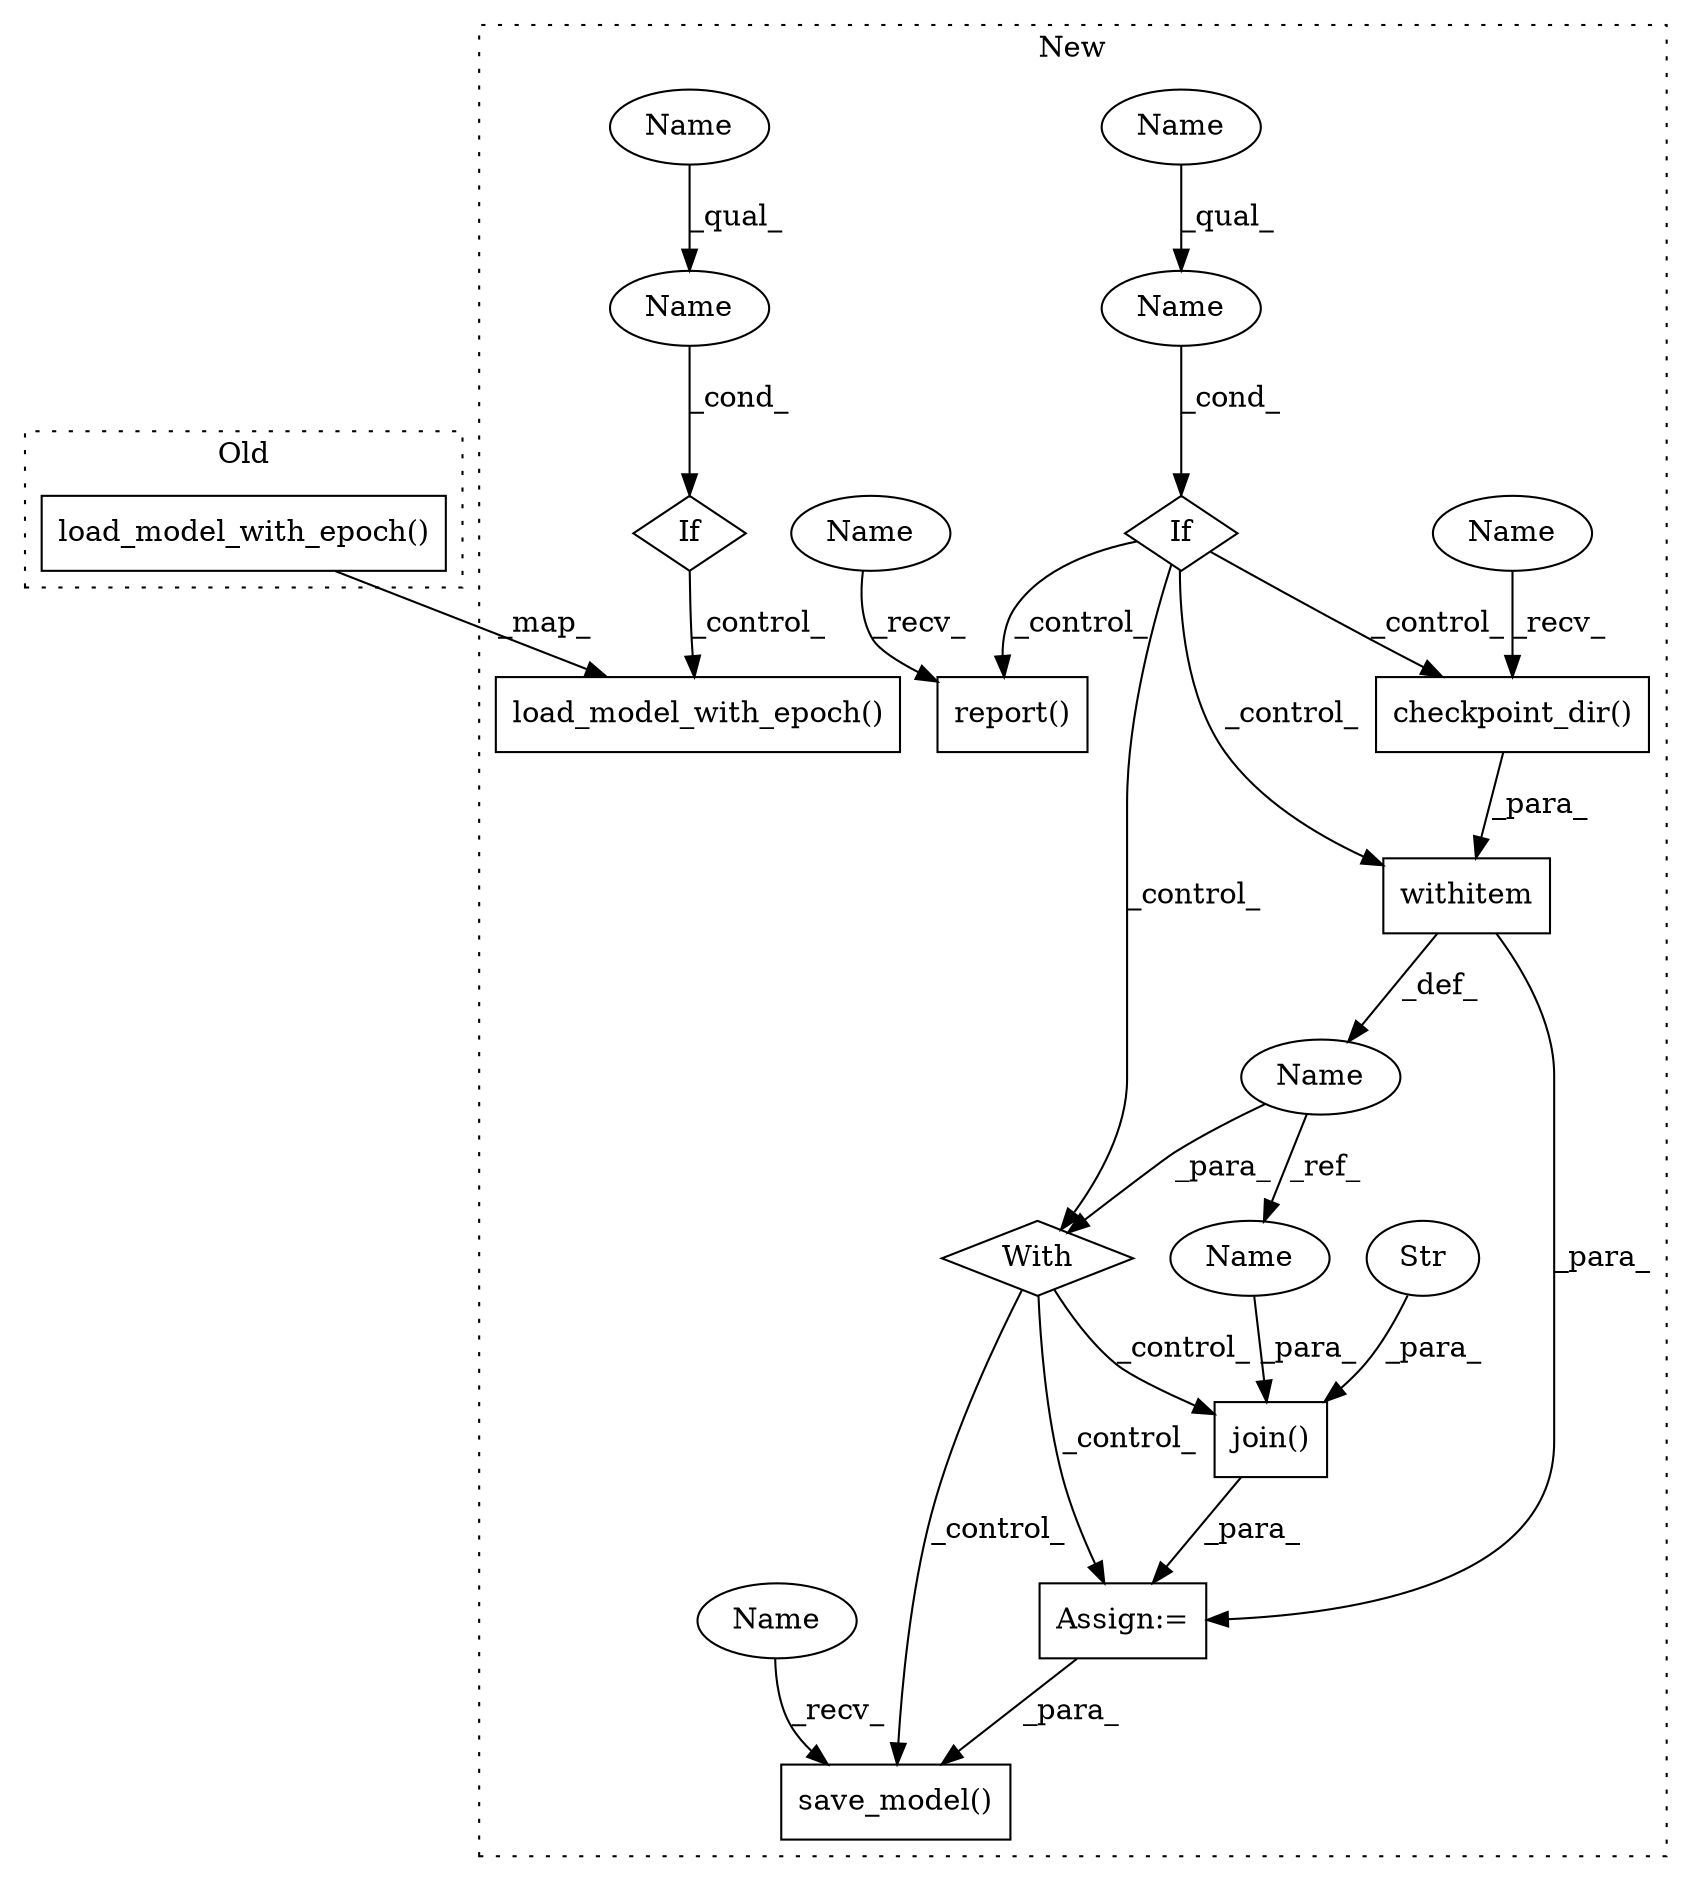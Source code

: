 digraph G {
subgraph cluster0 {
1 [label="load_model_with_epoch()" a="75" s="10978,11015" l="27,1" shape="box"];
label = "Old";
style="dotted";
}
subgraph cluster1 {
2 [label="load_model_with_epoch()" a="75" s="11833,11870" l="27,1" shape="box"];
3 [label="If" a="96" s="11796" l="3" shape="diamond"];
4 [label="save_model()" a="75" s="10996,11016" l="16,1" shape="box"];
5 [label="If" a="96" s="10765" l="3" shape="diamond"];
6 [label="Name" a="87" s="10890" l="14" shape="ellipse"];
7 [label="With" a="39" s="10846,10855" l="5,71" shape="diamond"];
8 [label="withitem" a="49" s="10851" l="4" shape="box"];
9 [label="checkpoint_dir()" a="75" s="10851" l="35" shape="box"];
10 [label="report()" a="75" s="11105" l="26" shape="box"];
11 [label="join()" a="75" s="10933,10974" l="13,1" shape="box"];
12 [label="Str" a="66" s="10962" l="12" shape="ellipse"];
13 [label="Name" a="87" s="11799" l="20" shape="ellipse"];
14 [label="Name" a="87" s="10768" l="15" shape="ellipse"];
15 [label="Assign:=" a="68" s="10930" l="3" shape="box"];
16 [label="Name" a="87" s="10946" l="14" shape="ellipse"];
17 [label="Name" a="87" s="11105" l="4" shape="ellipse"];
18 [label="Name" a="87" s="10851" l="4" shape="ellipse"];
19 [label="Name" a="87" s="10768" l="4" shape="ellipse"];
20 [label="Name" a="87" s="10996" l="4" shape="ellipse"];
21 [label="Name" a="87" s="11799" l="4" shape="ellipse"];
label = "New";
style="dotted";
}
1 -> 2 [label="_map_"];
3 -> 2 [label="_control_"];
5 -> 7 [label="_control_"];
5 -> 8 [label="_control_"];
5 -> 9 [label="_control_"];
5 -> 10 [label="_control_"];
6 -> 7 [label="_para_"];
6 -> 16 [label="_ref_"];
7 -> 4 [label="_control_"];
7 -> 15 [label="_control_"];
7 -> 11 [label="_control_"];
8 -> 6 [label="_def_"];
8 -> 15 [label="_para_"];
9 -> 8 [label="_para_"];
11 -> 15 [label="_para_"];
12 -> 11 [label="_para_"];
13 -> 3 [label="_cond_"];
14 -> 5 [label="_cond_"];
15 -> 4 [label="_para_"];
16 -> 11 [label="_para_"];
17 -> 10 [label="_recv_"];
18 -> 9 [label="_recv_"];
19 -> 14 [label="_qual_"];
20 -> 4 [label="_recv_"];
21 -> 13 [label="_qual_"];
}